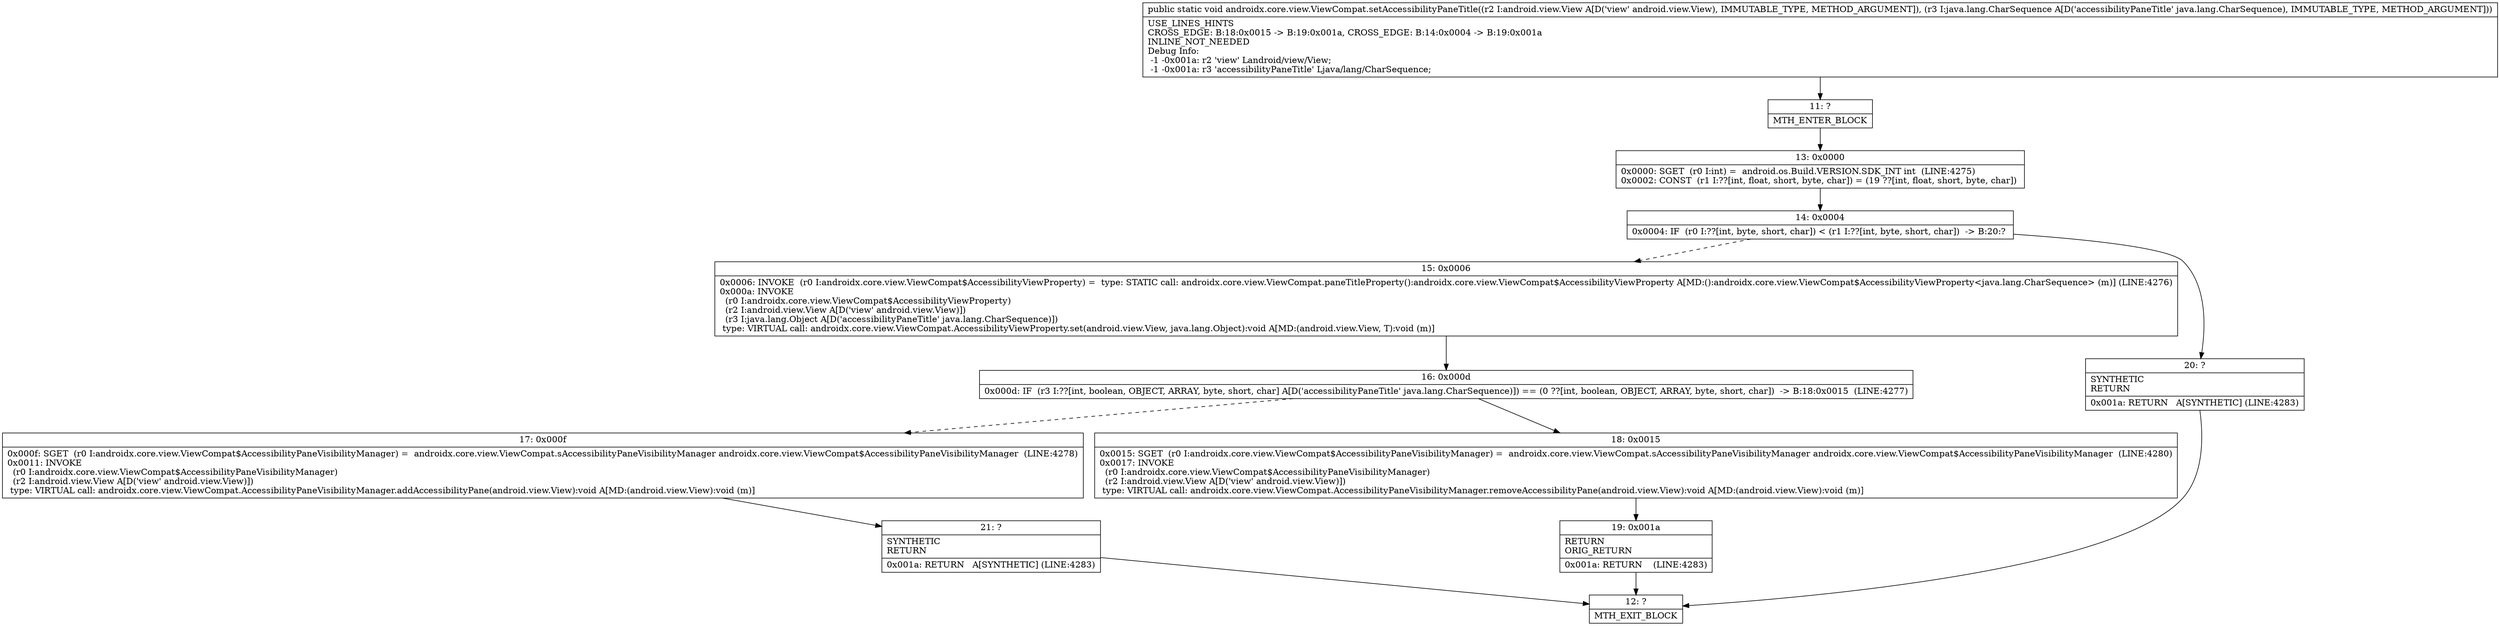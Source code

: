 digraph "CFG forandroidx.core.view.ViewCompat.setAccessibilityPaneTitle(Landroid\/view\/View;Ljava\/lang\/CharSequence;)V" {
Node_11 [shape=record,label="{11\:\ ?|MTH_ENTER_BLOCK\l}"];
Node_13 [shape=record,label="{13\:\ 0x0000|0x0000: SGET  (r0 I:int) =  android.os.Build.VERSION.SDK_INT int  (LINE:4275)\l0x0002: CONST  (r1 I:??[int, float, short, byte, char]) = (19 ??[int, float, short, byte, char]) \l}"];
Node_14 [shape=record,label="{14\:\ 0x0004|0x0004: IF  (r0 I:??[int, byte, short, char]) \< (r1 I:??[int, byte, short, char])  \-\> B:20:? \l}"];
Node_15 [shape=record,label="{15\:\ 0x0006|0x0006: INVOKE  (r0 I:androidx.core.view.ViewCompat$AccessibilityViewProperty) =  type: STATIC call: androidx.core.view.ViewCompat.paneTitleProperty():androidx.core.view.ViewCompat$AccessibilityViewProperty A[MD:():androidx.core.view.ViewCompat$AccessibilityViewProperty\<java.lang.CharSequence\> (m)] (LINE:4276)\l0x000a: INVOKE  \l  (r0 I:androidx.core.view.ViewCompat$AccessibilityViewProperty)\l  (r2 I:android.view.View A[D('view' android.view.View)])\l  (r3 I:java.lang.Object A[D('accessibilityPaneTitle' java.lang.CharSequence)])\l type: VIRTUAL call: androidx.core.view.ViewCompat.AccessibilityViewProperty.set(android.view.View, java.lang.Object):void A[MD:(android.view.View, T):void (m)]\l}"];
Node_16 [shape=record,label="{16\:\ 0x000d|0x000d: IF  (r3 I:??[int, boolean, OBJECT, ARRAY, byte, short, char] A[D('accessibilityPaneTitle' java.lang.CharSequence)]) == (0 ??[int, boolean, OBJECT, ARRAY, byte, short, char])  \-\> B:18:0x0015  (LINE:4277)\l}"];
Node_17 [shape=record,label="{17\:\ 0x000f|0x000f: SGET  (r0 I:androidx.core.view.ViewCompat$AccessibilityPaneVisibilityManager) =  androidx.core.view.ViewCompat.sAccessibilityPaneVisibilityManager androidx.core.view.ViewCompat$AccessibilityPaneVisibilityManager  (LINE:4278)\l0x0011: INVOKE  \l  (r0 I:androidx.core.view.ViewCompat$AccessibilityPaneVisibilityManager)\l  (r2 I:android.view.View A[D('view' android.view.View)])\l type: VIRTUAL call: androidx.core.view.ViewCompat.AccessibilityPaneVisibilityManager.addAccessibilityPane(android.view.View):void A[MD:(android.view.View):void (m)]\l}"];
Node_21 [shape=record,label="{21\:\ ?|SYNTHETIC\lRETURN\l|0x001a: RETURN   A[SYNTHETIC] (LINE:4283)\l}"];
Node_12 [shape=record,label="{12\:\ ?|MTH_EXIT_BLOCK\l}"];
Node_18 [shape=record,label="{18\:\ 0x0015|0x0015: SGET  (r0 I:androidx.core.view.ViewCompat$AccessibilityPaneVisibilityManager) =  androidx.core.view.ViewCompat.sAccessibilityPaneVisibilityManager androidx.core.view.ViewCompat$AccessibilityPaneVisibilityManager  (LINE:4280)\l0x0017: INVOKE  \l  (r0 I:androidx.core.view.ViewCompat$AccessibilityPaneVisibilityManager)\l  (r2 I:android.view.View A[D('view' android.view.View)])\l type: VIRTUAL call: androidx.core.view.ViewCompat.AccessibilityPaneVisibilityManager.removeAccessibilityPane(android.view.View):void A[MD:(android.view.View):void (m)]\l}"];
Node_19 [shape=record,label="{19\:\ 0x001a|RETURN\lORIG_RETURN\l|0x001a: RETURN    (LINE:4283)\l}"];
Node_20 [shape=record,label="{20\:\ ?|SYNTHETIC\lRETURN\l|0x001a: RETURN   A[SYNTHETIC] (LINE:4283)\l}"];
MethodNode[shape=record,label="{public static void androidx.core.view.ViewCompat.setAccessibilityPaneTitle((r2 I:android.view.View A[D('view' android.view.View), IMMUTABLE_TYPE, METHOD_ARGUMENT]), (r3 I:java.lang.CharSequence A[D('accessibilityPaneTitle' java.lang.CharSequence), IMMUTABLE_TYPE, METHOD_ARGUMENT]))  | USE_LINES_HINTS\lCROSS_EDGE: B:18:0x0015 \-\> B:19:0x001a, CROSS_EDGE: B:14:0x0004 \-\> B:19:0x001a\lINLINE_NOT_NEEDED\lDebug Info:\l  \-1 \-0x001a: r2 'view' Landroid\/view\/View;\l  \-1 \-0x001a: r3 'accessibilityPaneTitle' Ljava\/lang\/CharSequence;\l}"];
MethodNode -> Node_11;Node_11 -> Node_13;
Node_13 -> Node_14;
Node_14 -> Node_15[style=dashed];
Node_14 -> Node_20;
Node_15 -> Node_16;
Node_16 -> Node_17[style=dashed];
Node_16 -> Node_18;
Node_17 -> Node_21;
Node_21 -> Node_12;
Node_18 -> Node_19;
Node_19 -> Node_12;
Node_20 -> Node_12;
}

